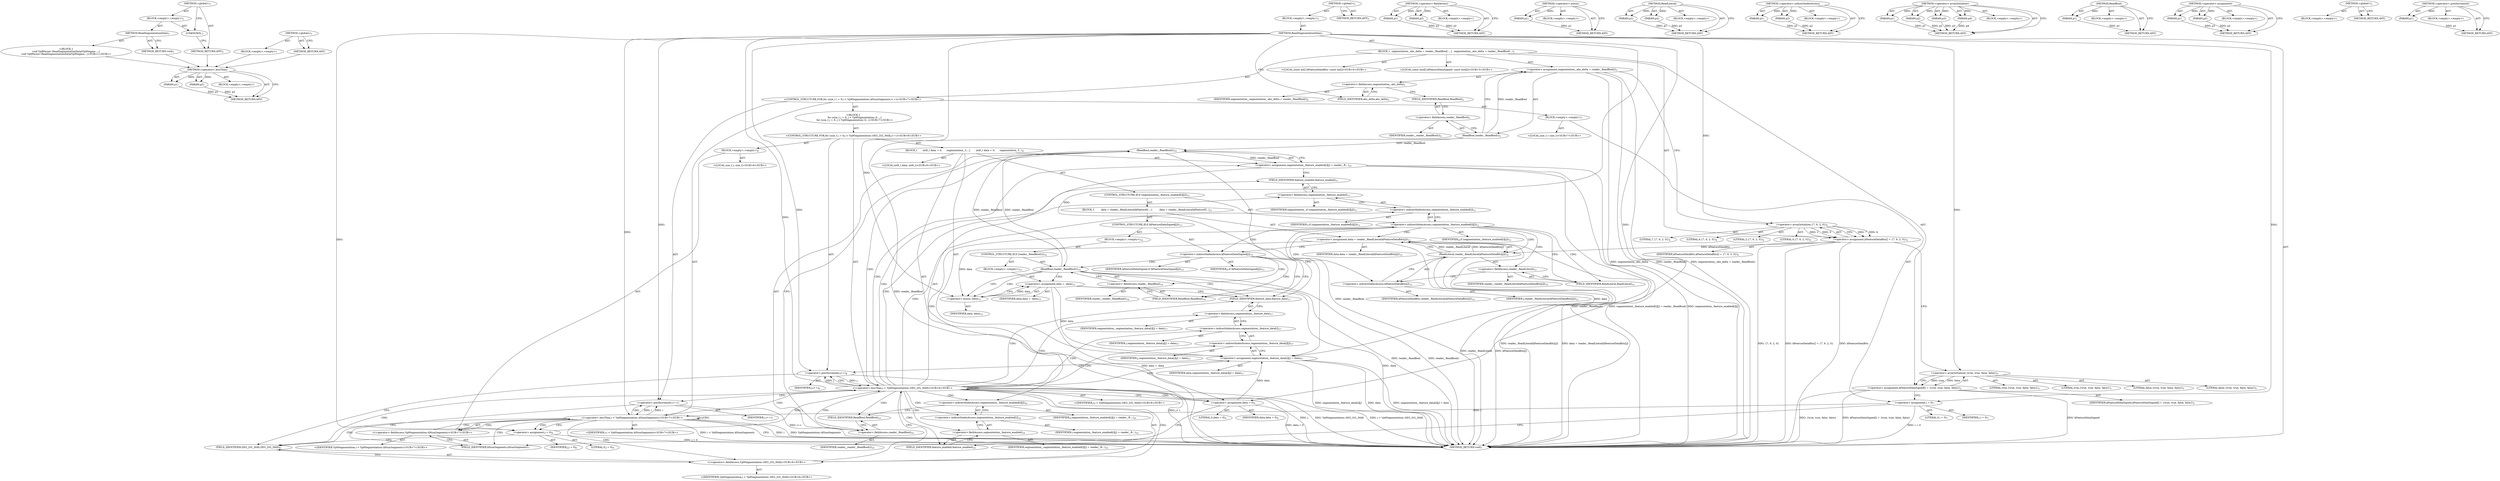 digraph "&lt;global&gt;" {
vulnerable_172 [label=<(METHOD,&lt;operator&gt;.lessThan)>];
vulnerable_173 [label=<(PARAM,p1)>];
vulnerable_174 [label=<(PARAM,p2)>];
vulnerable_175 [label=<(BLOCK,&lt;empty&gt;,&lt;empty&gt;)>];
vulnerable_176 [label=<(METHOD_RETURN,ANY)>];
vulnerable_6 [label=<(METHOD,&lt;global&gt;)<SUB>1</SUB>>];
vulnerable_7 [label=<(BLOCK,&lt;empty&gt;,&lt;empty&gt;)<SUB>1</SUB>>];
vulnerable_8 [label=<(METHOD,ReadSegmentationData)<SUB>1</SUB>>];
vulnerable_9 [label=<(BLOCK,{
  segmentation_.abs_delta = reader_.ReadBool(...,{
  segmentation_.abs_delta = reader_.ReadBool(...)<SUB>1</SUB>>];
vulnerable_10 [label=<(&lt;operator&gt;.assignment,segmentation_.abs_delta = reader_.ReadBool())<SUB>2</SUB>>];
vulnerable_11 [label=<(&lt;operator&gt;.fieldAccess,segmentation_.abs_delta)<SUB>2</SUB>>];
vulnerable_12 [label=<(IDENTIFIER,segmentation_,segmentation_.abs_delta = reader_.ReadBool())<SUB>2</SUB>>];
vulnerable_13 [label=<(FIELD_IDENTIFIER,abs_delta,abs_delta)<SUB>2</SUB>>];
vulnerable_14 [label=<(ReadBool,reader_.ReadBool())<SUB>2</SUB>>];
vulnerable_15 [label=<(&lt;operator&gt;.fieldAccess,reader_.ReadBool)<SUB>2</SUB>>];
vulnerable_16 [label=<(IDENTIFIER,reader_,reader_.ReadBool())<SUB>2</SUB>>];
vulnerable_17 [label=<(FIELD_IDENTIFIER,ReadBool,ReadBool)<SUB>2</SUB>>];
vulnerable_18 [label="<(LOCAL,const int[] kFeatureDataBits: const int[])<SUB>4</SUB>>"];
vulnerable_19 [label=<(&lt;operator&gt;.assignment,kFeatureDataBits[] = {7, 6, 2, 0})<SUB>4</SUB>>];
vulnerable_20 [label=<(IDENTIFIER,kFeatureDataBits,kFeatureDataBits[] = {7, 6, 2, 0})<SUB>4</SUB>>];
vulnerable_21 [label=<(&lt;operator&gt;.arrayInitializer,{7, 6, 2, 0})<SUB>4</SUB>>];
vulnerable_22 [label=<(LITERAL,7,{7, 6, 2, 0})<SUB>4</SUB>>];
vulnerable_23 [label=<(LITERAL,6,{7, 6, 2, 0})<SUB>4</SUB>>];
vulnerable_24 [label=<(LITERAL,2,{7, 6, 2, 0})<SUB>4</SUB>>];
vulnerable_25 [label=<(LITERAL,0,{7, 6, 2, 0})<SUB>4</SUB>>];
vulnerable_26 [label="<(LOCAL,const bool[] kFeatureDataSigned: const bool[])<SUB>5</SUB>>"];
vulnerable_27 [label=<(&lt;operator&gt;.assignment,kFeatureDataSigned[] = {true, true, false, false})<SUB>5</SUB>>];
vulnerable_28 [label=<(IDENTIFIER,kFeatureDataSigned,kFeatureDataSigned[] = {true, true, false, false})<SUB>5</SUB>>];
vulnerable_29 [label=<(&lt;operator&gt;.arrayInitializer,{true, true, false, false})<SUB>5</SUB>>];
vulnerable_30 [label=<(LITERAL,true,{true, true, false, false})<SUB>5</SUB>>];
vulnerable_31 [label=<(LITERAL,true,{true, true, false, false})<SUB>5</SUB>>];
vulnerable_32 [label=<(LITERAL,false,{true, true, false, false})<SUB>5</SUB>>];
vulnerable_33 [label=<(LITERAL,false,{true, true, false, false})<SUB>5</SUB>>];
vulnerable_34 [label="<(CONTROL_STRUCTURE,FOR,for (size_t i = 0;i &lt; Vp9Segmentation::kNumSegments;i++))<SUB>7</SUB>>"];
vulnerable_35 [label=<(BLOCK,&lt;empty&gt;,&lt;empty&gt;)<SUB>7</SUB>>];
vulnerable_36 [label="<(LOCAL,size_t i: size_t)<SUB>7</SUB>>"];
vulnerable_37 [label=<(&lt;operator&gt;.assignment,i = 0)<SUB>7</SUB>>];
vulnerable_38 [label=<(IDENTIFIER,i,i = 0)<SUB>7</SUB>>];
vulnerable_39 [label=<(LITERAL,0,i = 0)<SUB>7</SUB>>];
vulnerable_40 [label="<(&lt;operator&gt;.lessThan,i &lt; Vp9Segmentation::kNumSegments)<SUB>7</SUB>>"];
vulnerable_41 [label="<(IDENTIFIER,i,i &lt; Vp9Segmentation::kNumSegments)<SUB>7</SUB>>"];
vulnerable_42 [label="<(&lt;operator&gt;.fieldAccess,Vp9Segmentation::kNumSegments)<SUB>7</SUB>>"];
vulnerable_43 [label="<(IDENTIFIER,Vp9Segmentation,i &lt; Vp9Segmentation::kNumSegments)<SUB>7</SUB>>"];
vulnerable_44 [label=<(FIELD_IDENTIFIER,kNumSegments,kNumSegments)<SUB>7</SUB>>];
vulnerable_45 [label=<(&lt;operator&gt;.postIncrement,i++)<SUB>7</SUB>>];
vulnerable_46 [label=<(IDENTIFIER,i,i++)<SUB>7</SUB>>];
vulnerable_47 [label="<(BLOCK,{
    for (size_t j = 0; j &lt; Vp9Segmentation::S...,{
    for (size_t j = 0; j &lt; Vp9Segmentation::S...)<SUB>7</SUB>>"];
vulnerable_48 [label="<(CONTROL_STRUCTURE,FOR,for (size_t j = 0;j &lt; Vp9Segmentation::SEG_LVL_MAX;j++))<SUB>8</SUB>>"];
vulnerable_49 [label=<(BLOCK,&lt;empty&gt;,&lt;empty&gt;)<SUB>8</SUB>>];
vulnerable_50 [label="<(LOCAL,size_t j: size_t)<SUB>8</SUB>>"];
vulnerable_51 [label=<(&lt;operator&gt;.assignment,j = 0)<SUB>8</SUB>>];
vulnerable_52 [label=<(IDENTIFIER,j,j = 0)<SUB>8</SUB>>];
vulnerable_53 [label=<(LITERAL,0,j = 0)<SUB>8</SUB>>];
vulnerable_54 [label="<(&lt;operator&gt;.lessThan,j &lt; Vp9Segmentation::SEG_LVL_MAX)<SUB>8</SUB>>"];
vulnerable_55 [label="<(IDENTIFIER,j,j &lt; Vp9Segmentation::SEG_LVL_MAX)<SUB>8</SUB>>"];
vulnerable_56 [label="<(&lt;operator&gt;.fieldAccess,Vp9Segmentation::SEG_LVL_MAX)<SUB>8</SUB>>"];
vulnerable_57 [label="<(IDENTIFIER,Vp9Segmentation,j &lt; Vp9Segmentation::SEG_LVL_MAX)<SUB>8</SUB>>"];
vulnerable_58 [label=<(FIELD_IDENTIFIER,SEG_LVL_MAX,SEG_LVL_MAX)<SUB>8</SUB>>];
vulnerable_59 [label=<(&lt;operator&gt;.postIncrement,j++)<SUB>8</SUB>>];
vulnerable_60 [label=<(IDENTIFIER,j,j++)<SUB>8</SUB>>];
vulnerable_61 [label=<(BLOCK,{
       int8_t data = 0;
      segmentation_.f...,{
       int8_t data = 0;
      segmentation_.f...)<SUB>8</SUB>>];
vulnerable_62 [label="<(LOCAL,int8_t data: int8_t)<SUB>9</SUB>>"];
vulnerable_63 [label=<(&lt;operator&gt;.assignment,data = 0)<SUB>9</SUB>>];
vulnerable_64 [label=<(IDENTIFIER,data,data = 0)<SUB>9</SUB>>];
vulnerable_65 [label=<(LITERAL,0,data = 0)<SUB>9</SUB>>];
vulnerable_66 [label=<(&lt;operator&gt;.assignment,segmentation_.feature_enabled[i][j] = reader_.R...)<SUB>10</SUB>>];
vulnerable_67 [label=<(&lt;operator&gt;.indirectIndexAccess,segmentation_.feature_enabled[i][j])<SUB>10</SUB>>];
vulnerable_68 [label=<(&lt;operator&gt;.indirectIndexAccess,segmentation_.feature_enabled[i])<SUB>10</SUB>>];
vulnerable_69 [label=<(&lt;operator&gt;.fieldAccess,segmentation_.feature_enabled)<SUB>10</SUB>>];
vulnerable_70 [label=<(IDENTIFIER,segmentation_,segmentation_.feature_enabled[i][j] = reader_.R...)<SUB>10</SUB>>];
vulnerable_71 [label=<(FIELD_IDENTIFIER,feature_enabled,feature_enabled)<SUB>10</SUB>>];
vulnerable_72 [label=<(IDENTIFIER,i,segmentation_.feature_enabled[i][j] = reader_.R...)<SUB>10</SUB>>];
vulnerable_73 [label=<(IDENTIFIER,j,segmentation_.feature_enabled[i][j] = reader_.R...)<SUB>10</SUB>>];
vulnerable_74 [label=<(ReadBool,reader_.ReadBool())<SUB>10</SUB>>];
vulnerable_75 [label=<(&lt;operator&gt;.fieldAccess,reader_.ReadBool)<SUB>10</SUB>>];
vulnerable_76 [label=<(IDENTIFIER,reader_,reader_.ReadBool())<SUB>10</SUB>>];
vulnerable_77 [label=<(FIELD_IDENTIFIER,ReadBool,ReadBool)<SUB>10</SUB>>];
vulnerable_78 [label=<(CONTROL_STRUCTURE,IF,if (segmentation_.feature_enabled[i][j]))<SUB>11</SUB>>];
vulnerable_79 [label=<(&lt;operator&gt;.indirectIndexAccess,segmentation_.feature_enabled[i][j])<SUB>11</SUB>>];
vulnerable_80 [label=<(&lt;operator&gt;.indirectIndexAccess,segmentation_.feature_enabled[i])<SUB>11</SUB>>];
vulnerable_81 [label=<(&lt;operator&gt;.fieldAccess,segmentation_.feature_enabled)<SUB>11</SUB>>];
vulnerable_82 [label=<(IDENTIFIER,segmentation_,if (segmentation_.feature_enabled[i][j]))<SUB>11</SUB>>];
vulnerable_83 [label=<(FIELD_IDENTIFIER,feature_enabled,feature_enabled)<SUB>11</SUB>>];
vulnerable_84 [label=<(IDENTIFIER,i,if (segmentation_.feature_enabled[i][j]))<SUB>11</SUB>>];
vulnerable_85 [label=<(IDENTIFIER,j,if (segmentation_.feature_enabled[i][j]))<SUB>11</SUB>>];
vulnerable_86 [label=<(BLOCK,{
         data = reader_.ReadLiteral(kFeatureD...,{
         data = reader_.ReadLiteral(kFeatureD...)<SUB>11</SUB>>];
vulnerable_87 [label=<(&lt;operator&gt;.assignment,data = reader_.ReadLiteral(kFeatureDataBits[j]))<SUB>12</SUB>>];
vulnerable_88 [label=<(IDENTIFIER,data,data = reader_.ReadLiteral(kFeatureDataBits[j]))<SUB>12</SUB>>];
vulnerable_89 [label=<(ReadLiteral,reader_.ReadLiteral(kFeatureDataBits[j]))<SUB>12</SUB>>];
vulnerable_90 [label=<(&lt;operator&gt;.fieldAccess,reader_.ReadLiteral)<SUB>12</SUB>>];
vulnerable_91 [label=<(IDENTIFIER,reader_,reader_.ReadLiteral(kFeatureDataBits[j]))<SUB>12</SUB>>];
vulnerable_92 [label=<(FIELD_IDENTIFIER,ReadLiteral,ReadLiteral)<SUB>12</SUB>>];
vulnerable_93 [label=<(&lt;operator&gt;.indirectIndexAccess,kFeatureDataBits[j])<SUB>12</SUB>>];
vulnerable_94 [label=<(IDENTIFIER,kFeatureDataBits,reader_.ReadLiteral(kFeatureDataBits[j]))<SUB>12</SUB>>];
vulnerable_95 [label=<(IDENTIFIER,j,reader_.ReadLiteral(kFeatureDataBits[j]))<SUB>12</SUB>>];
vulnerable_96 [label=<(CONTROL_STRUCTURE,IF,if (kFeatureDataSigned[j]))<SUB>13</SUB>>];
vulnerable_97 [label=<(&lt;operator&gt;.indirectIndexAccess,kFeatureDataSigned[j])<SUB>13</SUB>>];
vulnerable_98 [label=<(IDENTIFIER,kFeatureDataSigned,if (kFeatureDataSigned[j]))<SUB>13</SUB>>];
vulnerable_99 [label=<(IDENTIFIER,j,if (kFeatureDataSigned[j]))<SUB>13</SUB>>];
vulnerable_100 [label=<(BLOCK,&lt;empty&gt;,&lt;empty&gt;)<SUB>14</SUB>>];
vulnerable_101 [label=<(CONTROL_STRUCTURE,IF,if (reader_.ReadBool()))<SUB>14</SUB>>];
vulnerable_102 [label=<(ReadBool,reader_.ReadBool())<SUB>14</SUB>>];
vulnerable_103 [label=<(&lt;operator&gt;.fieldAccess,reader_.ReadBool)<SUB>14</SUB>>];
vulnerable_104 [label=<(IDENTIFIER,reader_,reader_.ReadBool())<SUB>14</SUB>>];
vulnerable_105 [label=<(FIELD_IDENTIFIER,ReadBool,ReadBool)<SUB>14</SUB>>];
vulnerable_106 [label=<(BLOCK,&lt;empty&gt;,&lt;empty&gt;)<SUB>15</SUB>>];
vulnerable_107 [label=<(&lt;operator&gt;.assignment,data = -data)<SUB>15</SUB>>];
vulnerable_108 [label=<(IDENTIFIER,data,data = -data)<SUB>15</SUB>>];
vulnerable_109 [label=<(&lt;operator&gt;.minus,-data)<SUB>15</SUB>>];
vulnerable_110 [label=<(IDENTIFIER,data,-data)<SUB>15</SUB>>];
vulnerable_111 [label=<(&lt;operator&gt;.assignment,segmentation_.feature_data[i][j] = data)<SUB>17</SUB>>];
vulnerable_112 [label=<(&lt;operator&gt;.indirectIndexAccess,segmentation_.feature_data[i][j])<SUB>17</SUB>>];
vulnerable_113 [label=<(&lt;operator&gt;.indirectIndexAccess,segmentation_.feature_data[i])<SUB>17</SUB>>];
vulnerable_114 [label=<(&lt;operator&gt;.fieldAccess,segmentation_.feature_data)<SUB>17</SUB>>];
vulnerable_115 [label=<(IDENTIFIER,segmentation_,segmentation_.feature_data[i][j] = data)<SUB>17</SUB>>];
vulnerable_116 [label=<(FIELD_IDENTIFIER,feature_data,feature_data)<SUB>17</SUB>>];
vulnerable_117 [label=<(IDENTIFIER,i,segmentation_.feature_data[i][j] = data)<SUB>17</SUB>>];
vulnerable_118 [label=<(IDENTIFIER,j,segmentation_.feature_data[i][j] = data)<SUB>17</SUB>>];
vulnerable_119 [label=<(IDENTIFIER,data,segmentation_.feature_data[i][j] = data)<SUB>17</SUB>>];
vulnerable_120 [label=<(METHOD_RETURN,void)<SUB>1</SUB>>];
vulnerable_122 [label=<(METHOD_RETURN,ANY)<SUB>1</SUB>>];
vulnerable_156 [label=<(METHOD,&lt;operator&gt;.fieldAccess)>];
vulnerable_157 [label=<(PARAM,p1)>];
vulnerable_158 [label=<(PARAM,p2)>];
vulnerable_159 [label=<(BLOCK,&lt;empty&gt;,&lt;empty&gt;)>];
vulnerable_160 [label=<(METHOD_RETURN,ANY)>];
vulnerable_191 [label=<(METHOD,&lt;operator&gt;.minus)>];
vulnerable_192 [label=<(PARAM,p1)>];
vulnerable_193 [label=<(BLOCK,&lt;empty&gt;,&lt;empty&gt;)>];
vulnerable_194 [label=<(METHOD_RETURN,ANY)>];
vulnerable_186 [label=<(METHOD,ReadLiteral)>];
vulnerable_187 [label=<(PARAM,p1)>];
vulnerable_188 [label=<(PARAM,p2)>];
vulnerable_189 [label=<(BLOCK,&lt;empty&gt;,&lt;empty&gt;)>];
vulnerable_190 [label=<(METHOD_RETURN,ANY)>];
vulnerable_181 [label=<(METHOD,&lt;operator&gt;.indirectIndexAccess)>];
vulnerable_182 [label=<(PARAM,p1)>];
vulnerable_183 [label=<(PARAM,p2)>];
vulnerable_184 [label=<(BLOCK,&lt;empty&gt;,&lt;empty&gt;)>];
vulnerable_185 [label=<(METHOD_RETURN,ANY)>];
vulnerable_165 [label=<(METHOD,&lt;operator&gt;.arrayInitializer)>];
vulnerable_166 [label=<(PARAM,p1)>];
vulnerable_167 [label=<(PARAM,p2)>];
vulnerable_168 [label=<(PARAM,p3)>];
vulnerable_169 [label=<(PARAM,p4)>];
vulnerable_170 [label=<(BLOCK,&lt;empty&gt;,&lt;empty&gt;)>];
vulnerable_171 [label=<(METHOD_RETURN,ANY)>];
vulnerable_161 [label=<(METHOD,ReadBool)>];
vulnerable_162 [label=<(PARAM,p1)>];
vulnerable_163 [label=<(BLOCK,&lt;empty&gt;,&lt;empty&gt;)>];
vulnerable_164 [label=<(METHOD_RETURN,ANY)>];
vulnerable_151 [label=<(METHOD,&lt;operator&gt;.assignment)>];
vulnerable_152 [label=<(PARAM,p1)>];
vulnerable_153 [label=<(PARAM,p2)>];
vulnerable_154 [label=<(BLOCK,&lt;empty&gt;,&lt;empty&gt;)>];
vulnerable_155 [label=<(METHOD_RETURN,ANY)>];
vulnerable_145 [label=<(METHOD,&lt;global&gt;)<SUB>1</SUB>>];
vulnerable_146 [label=<(BLOCK,&lt;empty&gt;,&lt;empty&gt;)>];
vulnerable_147 [label=<(METHOD_RETURN,ANY)>];
vulnerable_177 [label=<(METHOD,&lt;operator&gt;.postIncrement)>];
vulnerable_178 [label=<(PARAM,p1)>];
vulnerable_179 [label=<(BLOCK,&lt;empty&gt;,&lt;empty&gt;)>];
vulnerable_180 [label=<(METHOD_RETURN,ANY)>];
fixed_6 [label=<(METHOD,&lt;global&gt;)<SUB>1</SUB>>];
fixed_7 [label=<(BLOCK,&lt;empty&gt;,&lt;empty&gt;)<SUB>1</SUB>>];
fixed_8 [label=<(METHOD,ReadSegmentationData)<SUB>1</SUB>>];
fixed_9 [label="<(BLOCK,{
void Vp9Parser::ReadSegmentationData(Vp9Segme...,{
void Vp9Parser::ReadSegmentationData(Vp9Segme...)<SUB>1</SUB>>"];
fixed_10 [label=<(METHOD_RETURN,void)<SUB>1</SUB>>];
fixed_12 [label=<(UNKNOWN,,)>];
fixed_13 [label=<(METHOD_RETURN,ANY)<SUB>1</SUB>>];
fixed_20 [label=<(METHOD,&lt;global&gt;)<SUB>1</SUB>>];
fixed_21 [label=<(BLOCK,&lt;empty&gt;,&lt;empty&gt;)>];
fixed_22 [label=<(METHOD_RETURN,ANY)>];
vulnerable_172 -> vulnerable_173  [key=0, label="AST: "];
vulnerable_172 -> vulnerable_173  [key=1, label="DDG: "];
vulnerable_172 -> vulnerable_175  [key=0, label="AST: "];
vulnerable_172 -> vulnerable_174  [key=0, label="AST: "];
vulnerable_172 -> vulnerable_174  [key=1, label="DDG: "];
vulnerable_172 -> vulnerable_176  [key=0, label="AST: "];
vulnerable_172 -> vulnerable_176  [key=1, label="CFG: "];
vulnerable_173 -> vulnerable_176  [key=0, label="DDG: p1"];
vulnerable_174 -> vulnerable_176  [key=0, label="DDG: p2"];
vulnerable_6 -> vulnerable_7  [key=0, label="AST: "];
vulnerable_6 -> vulnerable_122  [key=0, label="AST: "];
vulnerable_6 -> vulnerable_122  [key=1, label="CFG: "];
vulnerable_7 -> vulnerable_8  [key=0, label="AST: "];
vulnerable_8 -> vulnerable_9  [key=0, label="AST: "];
vulnerable_8 -> vulnerable_120  [key=0, label="AST: "];
vulnerable_8 -> vulnerable_13  [key=0, label="CFG: "];
vulnerable_8 -> vulnerable_21  [key=0, label="DDG: "];
vulnerable_8 -> vulnerable_29  [key=0, label="DDG: "];
vulnerable_8 -> vulnerable_37  [key=0, label="DDG: "];
vulnerable_8 -> vulnerable_40  [key=0, label="DDG: "];
vulnerable_8 -> vulnerable_45  [key=0, label="DDG: "];
vulnerable_8 -> vulnerable_51  [key=0, label="DDG: "];
vulnerable_8 -> vulnerable_54  [key=0, label="DDG: "];
vulnerable_8 -> vulnerable_59  [key=0, label="DDG: "];
vulnerable_8 -> vulnerable_63  [key=0, label="DDG: "];
vulnerable_8 -> vulnerable_111  [key=0, label="DDG: "];
vulnerable_8 -> vulnerable_109  [key=0, label="DDG: "];
vulnerable_9 -> vulnerable_10  [key=0, label="AST: "];
vulnerable_9 -> vulnerable_18  [key=0, label="AST: "];
vulnerable_9 -> vulnerable_19  [key=0, label="AST: "];
vulnerable_9 -> vulnerable_26  [key=0, label="AST: "];
vulnerable_9 -> vulnerable_27  [key=0, label="AST: "];
vulnerable_9 -> vulnerable_34  [key=0, label="AST: "];
vulnerable_10 -> vulnerable_11  [key=0, label="AST: "];
vulnerable_10 -> vulnerable_14  [key=0, label="AST: "];
vulnerable_10 -> vulnerable_21  [key=0, label="CFG: "];
vulnerable_10 -> vulnerable_120  [key=0, label="DDG: segmentation_.abs_delta"];
vulnerable_10 -> vulnerable_120  [key=1, label="DDG: reader_.ReadBool()"];
vulnerable_10 -> vulnerable_120  [key=2, label="DDG: segmentation_.abs_delta = reader_.ReadBool()"];
vulnerable_11 -> vulnerable_12  [key=0, label="AST: "];
vulnerable_11 -> vulnerable_13  [key=0, label="AST: "];
vulnerable_11 -> vulnerable_17  [key=0, label="CFG: "];
vulnerable_13 -> vulnerable_11  [key=0, label="CFG: "];
vulnerable_14 -> vulnerable_15  [key=0, label="AST: "];
vulnerable_14 -> vulnerable_10  [key=0, label="CFG: "];
vulnerable_14 -> vulnerable_10  [key=1, label="DDG: reader_.ReadBool"];
vulnerable_14 -> vulnerable_120  [key=0, label="DDG: reader_.ReadBool"];
vulnerable_14 -> vulnerable_74  [key=0, label="DDG: reader_.ReadBool"];
vulnerable_15 -> vulnerable_16  [key=0, label="AST: "];
vulnerable_15 -> vulnerable_17  [key=0, label="AST: "];
vulnerable_15 -> vulnerable_14  [key=0, label="CFG: "];
vulnerable_17 -> vulnerable_15  [key=0, label="CFG: "];
vulnerable_19 -> vulnerable_20  [key=0, label="AST: "];
vulnerable_19 -> vulnerable_21  [key=0, label="AST: "];
vulnerable_19 -> vulnerable_29  [key=0, label="CFG: "];
vulnerable_19 -> vulnerable_120  [key=0, label="DDG: kFeatureDataBits"];
vulnerable_19 -> vulnerable_120  [key=1, label="DDG: {7, 6, 2, 0}"];
vulnerable_19 -> vulnerable_120  [key=2, label="DDG: kFeatureDataBits[] = {7, 6, 2, 0}"];
vulnerable_19 -> vulnerable_89  [key=0, label="DDG: kFeatureDataBits"];
vulnerable_21 -> vulnerable_22  [key=0, label="AST: "];
vulnerable_21 -> vulnerable_23  [key=0, label="AST: "];
vulnerable_21 -> vulnerable_24  [key=0, label="AST: "];
vulnerable_21 -> vulnerable_25  [key=0, label="AST: "];
vulnerable_21 -> vulnerable_19  [key=0, label="CFG: "];
vulnerable_21 -> vulnerable_19  [key=1, label="DDG: 7"];
vulnerable_21 -> vulnerable_19  [key=2, label="DDG: 6"];
vulnerable_21 -> vulnerable_19  [key=3, label="DDG: 2"];
vulnerable_21 -> vulnerable_19  [key=4, label="DDG: 0"];
vulnerable_27 -> vulnerable_28  [key=0, label="AST: "];
vulnerable_27 -> vulnerable_29  [key=0, label="AST: "];
vulnerable_27 -> vulnerable_37  [key=0, label="CFG: "];
vulnerable_27 -> vulnerable_120  [key=0, label="DDG: kFeatureDataSigned"];
vulnerable_27 -> vulnerable_120  [key=1, label="DDG: {true, true, false, false}"];
vulnerable_27 -> vulnerable_120  [key=2, label="DDG: kFeatureDataSigned[] = {true, true, false, false}"];
vulnerable_29 -> vulnerable_30  [key=0, label="AST: "];
vulnerable_29 -> vulnerable_31  [key=0, label="AST: "];
vulnerable_29 -> vulnerable_32  [key=0, label="AST: "];
vulnerable_29 -> vulnerable_33  [key=0, label="AST: "];
vulnerable_29 -> vulnerable_27  [key=0, label="CFG: "];
vulnerable_29 -> vulnerable_27  [key=1, label="DDG: true"];
vulnerable_29 -> vulnerable_27  [key=2, label="DDG: false"];
vulnerable_34 -> vulnerable_35  [key=0, label="AST: "];
vulnerable_34 -> vulnerable_40  [key=0, label="AST: "];
vulnerable_34 -> vulnerable_45  [key=0, label="AST: "];
vulnerable_34 -> vulnerable_47  [key=0, label="AST: "];
vulnerable_35 -> vulnerable_36  [key=0, label="AST: "];
vulnerable_35 -> vulnerable_37  [key=0, label="AST: "];
vulnerable_37 -> vulnerable_38  [key=0, label="AST: "];
vulnerable_37 -> vulnerable_39  [key=0, label="AST: "];
vulnerable_37 -> vulnerable_44  [key=0, label="CFG: "];
vulnerable_37 -> vulnerable_120  [key=0, label="DDG: i = 0"];
vulnerable_37 -> vulnerable_40  [key=0, label="DDG: i"];
vulnerable_40 -> vulnerable_41  [key=0, label="AST: "];
vulnerable_40 -> vulnerable_42  [key=0, label="AST: "];
vulnerable_40 -> vulnerable_42  [key=1, label="CDG: "];
vulnerable_40 -> vulnerable_120  [key=0, label="CFG: "];
vulnerable_40 -> vulnerable_120  [key=1, label="DDG: i"];
vulnerable_40 -> vulnerable_120  [key=2, label="DDG: Vp9Segmentation::kNumSegments"];
vulnerable_40 -> vulnerable_120  [key=3, label="DDG: i &lt; Vp9Segmentation::kNumSegments"];
vulnerable_40 -> vulnerable_51  [key=0, label="CFG: "];
vulnerable_40 -> vulnerable_51  [key=1, label="CDG: "];
vulnerable_40 -> vulnerable_45  [key=0, label="DDG: i"];
vulnerable_40 -> vulnerable_45  [key=1, label="CDG: "];
vulnerable_40 -> vulnerable_56  [key=0, label="CDG: "];
vulnerable_40 -> vulnerable_40  [key=0, label="CDG: "];
vulnerable_40 -> vulnerable_44  [key=0, label="CDG: "];
vulnerable_40 -> vulnerable_54  [key=0, label="CDG: "];
vulnerable_40 -> vulnerable_58  [key=0, label="CDG: "];
vulnerable_42 -> vulnerable_43  [key=0, label="AST: "];
vulnerable_42 -> vulnerable_44  [key=0, label="AST: "];
vulnerable_42 -> vulnerable_40  [key=0, label="CFG: "];
vulnerable_44 -> vulnerable_42  [key=0, label="CFG: "];
vulnerable_45 -> vulnerable_46  [key=0, label="AST: "];
vulnerable_45 -> vulnerable_44  [key=0, label="CFG: "];
vulnerable_45 -> vulnerable_120  [key=0, label="DDG: i++"];
vulnerable_45 -> vulnerable_40  [key=0, label="DDG: i"];
vulnerable_47 -> vulnerable_48  [key=0, label="AST: "];
vulnerable_48 -> vulnerable_49  [key=0, label="AST: "];
vulnerable_48 -> vulnerable_54  [key=0, label="AST: "];
vulnerable_48 -> vulnerable_59  [key=0, label="AST: "];
vulnerable_48 -> vulnerable_61  [key=0, label="AST: "];
vulnerable_49 -> vulnerable_50  [key=0, label="AST: "];
vulnerable_49 -> vulnerable_51  [key=0, label="AST: "];
vulnerable_51 -> vulnerable_52  [key=0, label="AST: "];
vulnerable_51 -> vulnerable_53  [key=0, label="AST: "];
vulnerable_51 -> vulnerable_58  [key=0, label="CFG: "];
vulnerable_51 -> vulnerable_120  [key=0, label="DDG: j = 0"];
vulnerable_51 -> vulnerable_54  [key=0, label="DDG: j"];
vulnerable_54 -> vulnerable_55  [key=0, label="AST: "];
vulnerable_54 -> vulnerable_56  [key=0, label="AST: "];
vulnerable_54 -> vulnerable_56  [key=1, label="CDG: "];
vulnerable_54 -> vulnerable_63  [key=0, label="CFG: "];
vulnerable_54 -> vulnerable_63  [key=1, label="CDG: "];
vulnerable_54 -> vulnerable_45  [key=0, label="CFG: "];
vulnerable_54 -> vulnerable_120  [key=0, label="DDG: j"];
vulnerable_54 -> vulnerable_120  [key=1, label="DDG: Vp9Segmentation::SEG_LVL_MAX"];
vulnerable_54 -> vulnerable_120  [key=2, label="DDG: j &lt; Vp9Segmentation::SEG_LVL_MAX"];
vulnerable_54 -> vulnerable_59  [key=0, label="DDG: j"];
vulnerable_54 -> vulnerable_59  [key=1, label="CDG: "];
vulnerable_54 -> vulnerable_68  [key=0, label="CDG: "];
vulnerable_54 -> vulnerable_77  [key=0, label="CDG: "];
vulnerable_54 -> vulnerable_66  [key=0, label="CDG: "];
vulnerable_54 -> vulnerable_113  [key=0, label="CDG: "];
vulnerable_54 -> vulnerable_116  [key=0, label="CDG: "];
vulnerable_54 -> vulnerable_75  [key=0, label="CDG: "];
vulnerable_54 -> vulnerable_81  [key=0, label="CDG: "];
vulnerable_54 -> vulnerable_114  [key=0, label="CDG: "];
vulnerable_54 -> vulnerable_69  [key=0, label="CDG: "];
vulnerable_54 -> vulnerable_67  [key=0, label="CDG: "];
vulnerable_54 -> vulnerable_74  [key=0, label="CDG: "];
vulnerable_54 -> vulnerable_112  [key=0, label="CDG: "];
vulnerable_54 -> vulnerable_54  [key=0, label="CDG: "];
vulnerable_54 -> vulnerable_79  [key=0, label="CDG: "];
vulnerable_54 -> vulnerable_80  [key=0, label="CDG: "];
vulnerable_54 -> vulnerable_58  [key=0, label="CDG: "];
vulnerable_54 -> vulnerable_83  [key=0, label="CDG: "];
vulnerable_54 -> vulnerable_71  [key=0, label="CDG: "];
vulnerable_54 -> vulnerable_111  [key=0, label="CDG: "];
vulnerable_56 -> vulnerable_57  [key=0, label="AST: "];
vulnerable_56 -> vulnerable_58  [key=0, label="AST: "];
vulnerable_56 -> vulnerable_54  [key=0, label="CFG: "];
vulnerable_58 -> vulnerable_56  [key=0, label="CFG: "];
vulnerable_59 -> vulnerable_60  [key=0, label="AST: "];
vulnerable_59 -> vulnerable_58  [key=0, label="CFG: "];
vulnerable_59 -> vulnerable_120  [key=0, label="DDG: j++"];
vulnerable_59 -> vulnerable_54  [key=0, label="DDG: j"];
vulnerable_61 -> vulnerable_62  [key=0, label="AST: "];
vulnerable_61 -> vulnerable_63  [key=0, label="AST: "];
vulnerable_61 -> vulnerable_66  [key=0, label="AST: "];
vulnerable_61 -> vulnerable_78  [key=0, label="AST: "];
vulnerable_61 -> vulnerable_111  [key=0, label="AST: "];
vulnerable_63 -> vulnerable_64  [key=0, label="AST: "];
vulnerable_63 -> vulnerable_65  [key=0, label="AST: "];
vulnerable_63 -> vulnerable_71  [key=0, label="CFG: "];
vulnerable_63 -> vulnerable_120  [key=0, label="DDG: data = 0"];
vulnerable_63 -> vulnerable_111  [key=0, label="DDG: data"];
vulnerable_66 -> vulnerable_67  [key=0, label="AST: "];
vulnerable_66 -> vulnerable_74  [key=0, label="AST: "];
vulnerable_66 -> vulnerable_83  [key=0, label="CFG: "];
vulnerable_66 -> vulnerable_120  [key=0, label="DDG: segmentation_.feature_enabled[i][j]"];
vulnerable_66 -> vulnerable_120  [key=1, label="DDG: reader_.ReadBool()"];
vulnerable_66 -> vulnerable_120  [key=2, label="DDG: segmentation_.feature_enabled[i][j] = reader_.ReadBool()"];
vulnerable_67 -> vulnerable_68  [key=0, label="AST: "];
vulnerable_67 -> vulnerable_73  [key=0, label="AST: "];
vulnerable_67 -> vulnerable_77  [key=0, label="CFG: "];
vulnerable_68 -> vulnerable_69  [key=0, label="AST: "];
vulnerable_68 -> vulnerable_72  [key=0, label="AST: "];
vulnerable_68 -> vulnerable_67  [key=0, label="CFG: "];
vulnerable_69 -> vulnerable_70  [key=0, label="AST: "];
vulnerable_69 -> vulnerable_71  [key=0, label="AST: "];
vulnerable_69 -> vulnerable_68  [key=0, label="CFG: "];
vulnerable_71 -> vulnerable_69  [key=0, label="CFG: "];
vulnerable_74 -> vulnerable_75  [key=0, label="AST: "];
vulnerable_74 -> vulnerable_66  [key=0, label="CFG: "];
vulnerable_74 -> vulnerable_66  [key=1, label="DDG: reader_.ReadBool"];
vulnerable_74 -> vulnerable_120  [key=0, label="DDG: reader_.ReadBool"];
vulnerable_74 -> vulnerable_102  [key=0, label="DDG: reader_.ReadBool"];
vulnerable_75 -> vulnerable_76  [key=0, label="AST: "];
vulnerable_75 -> vulnerable_77  [key=0, label="AST: "];
vulnerable_75 -> vulnerable_74  [key=0, label="CFG: "];
vulnerable_77 -> vulnerable_75  [key=0, label="CFG: "];
vulnerable_78 -> vulnerable_79  [key=0, label="AST: "];
vulnerable_78 -> vulnerable_86  [key=0, label="AST: "];
vulnerable_79 -> vulnerable_80  [key=0, label="AST: "];
vulnerable_79 -> vulnerable_85  [key=0, label="AST: "];
vulnerable_79 -> vulnerable_92  [key=0, label="CFG: "];
vulnerable_79 -> vulnerable_92  [key=1, label="CDG: "];
vulnerable_79 -> vulnerable_116  [key=0, label="CFG: "];
vulnerable_79 -> vulnerable_89  [key=0, label="CDG: "];
vulnerable_79 -> vulnerable_87  [key=0, label="CDG: "];
vulnerable_79 -> vulnerable_97  [key=0, label="CDG: "];
vulnerable_79 -> vulnerable_93  [key=0, label="CDG: "];
vulnerable_79 -> vulnerable_90  [key=0, label="CDG: "];
vulnerable_80 -> vulnerable_81  [key=0, label="AST: "];
vulnerable_80 -> vulnerable_84  [key=0, label="AST: "];
vulnerable_80 -> vulnerable_79  [key=0, label="CFG: "];
vulnerable_81 -> vulnerable_82  [key=0, label="AST: "];
vulnerable_81 -> vulnerable_83  [key=0, label="AST: "];
vulnerable_81 -> vulnerable_80  [key=0, label="CFG: "];
vulnerable_83 -> vulnerable_81  [key=0, label="CFG: "];
vulnerable_86 -> vulnerable_87  [key=0, label="AST: "];
vulnerable_86 -> vulnerable_96  [key=0, label="AST: "];
vulnerable_87 -> vulnerable_88  [key=0, label="AST: "];
vulnerable_87 -> vulnerable_89  [key=0, label="AST: "];
vulnerable_87 -> vulnerable_97  [key=0, label="CFG: "];
vulnerable_87 -> vulnerable_120  [key=0, label="DDG: reader_.ReadLiteral(kFeatureDataBits[j])"];
vulnerable_87 -> vulnerable_120  [key=1, label="DDG: data = reader_.ReadLiteral(kFeatureDataBits[j])"];
vulnerable_87 -> vulnerable_111  [key=0, label="DDG: data"];
vulnerable_87 -> vulnerable_109  [key=0, label="DDG: data"];
vulnerable_89 -> vulnerable_90  [key=0, label="AST: "];
vulnerable_89 -> vulnerable_93  [key=0, label="AST: "];
vulnerable_89 -> vulnerable_87  [key=0, label="CFG: "];
vulnerable_89 -> vulnerable_87  [key=1, label="DDG: reader_.ReadLiteral"];
vulnerable_89 -> vulnerable_87  [key=2, label="DDG: kFeatureDataBits[j]"];
vulnerable_89 -> vulnerable_120  [key=0, label="DDG: reader_.ReadLiteral"];
vulnerable_89 -> vulnerable_120  [key=1, label="DDG: kFeatureDataBits[j]"];
vulnerable_90 -> vulnerable_91  [key=0, label="AST: "];
vulnerable_90 -> vulnerable_92  [key=0, label="AST: "];
vulnerable_90 -> vulnerable_93  [key=0, label="CFG: "];
vulnerable_92 -> vulnerable_90  [key=0, label="CFG: "];
vulnerable_93 -> vulnerable_94  [key=0, label="AST: "];
vulnerable_93 -> vulnerable_95  [key=0, label="AST: "];
vulnerable_93 -> vulnerable_89  [key=0, label="CFG: "];
vulnerable_96 -> vulnerable_97  [key=0, label="AST: "];
vulnerable_96 -> vulnerable_100  [key=0, label="AST: "];
vulnerable_97 -> vulnerable_98  [key=0, label="AST: "];
vulnerable_97 -> vulnerable_99  [key=0, label="AST: "];
vulnerable_97 -> vulnerable_105  [key=0, label="CFG: "];
vulnerable_97 -> vulnerable_105  [key=1, label="CDG: "];
vulnerable_97 -> vulnerable_116  [key=0, label="CFG: "];
vulnerable_97 -> vulnerable_102  [key=0, label="CDG: "];
vulnerable_97 -> vulnerable_103  [key=0, label="CDG: "];
vulnerable_100 -> vulnerable_101  [key=0, label="AST: "];
vulnerable_101 -> vulnerable_102  [key=0, label="AST: "];
vulnerable_101 -> vulnerable_106  [key=0, label="AST: "];
vulnerable_102 -> vulnerable_103  [key=0, label="AST: "];
vulnerable_102 -> vulnerable_109  [key=0, label="CFG: "];
vulnerable_102 -> vulnerable_109  [key=1, label="CDG: "];
vulnerable_102 -> vulnerable_116  [key=0, label="CFG: "];
vulnerable_102 -> vulnerable_120  [key=0, label="DDG: reader_.ReadBool"];
vulnerable_102 -> vulnerable_120  [key=1, label="DDG: reader_.ReadBool()"];
vulnerable_102 -> vulnerable_74  [key=0, label="DDG: reader_.ReadBool"];
vulnerable_102 -> vulnerable_107  [key=0, label="CDG: "];
vulnerable_103 -> vulnerable_104  [key=0, label="AST: "];
vulnerable_103 -> vulnerable_105  [key=0, label="AST: "];
vulnerable_103 -> vulnerable_102  [key=0, label="CFG: "];
vulnerable_105 -> vulnerable_103  [key=0, label="CFG: "];
vulnerable_106 -> vulnerable_107  [key=0, label="AST: "];
vulnerable_107 -> vulnerable_108  [key=0, label="AST: "];
vulnerable_107 -> vulnerable_109  [key=0, label="AST: "];
vulnerable_107 -> vulnerable_116  [key=0, label="CFG: "];
vulnerable_107 -> vulnerable_120  [key=0, label="DDG: -data"];
vulnerable_107 -> vulnerable_120  [key=1, label="DDG: data = -data"];
vulnerable_107 -> vulnerable_111  [key=0, label="DDG: data"];
vulnerable_109 -> vulnerable_110  [key=0, label="AST: "];
vulnerable_109 -> vulnerable_107  [key=0, label="CFG: "];
vulnerable_109 -> vulnerable_107  [key=1, label="DDG: data"];
vulnerable_111 -> vulnerable_112  [key=0, label="AST: "];
vulnerable_111 -> vulnerable_119  [key=0, label="AST: "];
vulnerable_111 -> vulnerable_59  [key=0, label="CFG: "];
vulnerable_111 -> vulnerable_120  [key=0, label="DDG: segmentation_.feature_data[i][j]"];
vulnerable_111 -> vulnerable_120  [key=1, label="DDG: data"];
vulnerable_111 -> vulnerable_120  [key=2, label="DDG: segmentation_.feature_data[i][j] = data"];
vulnerable_112 -> vulnerable_113  [key=0, label="AST: "];
vulnerable_112 -> vulnerable_118  [key=0, label="AST: "];
vulnerable_112 -> vulnerable_111  [key=0, label="CFG: "];
vulnerable_113 -> vulnerable_114  [key=0, label="AST: "];
vulnerable_113 -> vulnerable_117  [key=0, label="AST: "];
vulnerable_113 -> vulnerable_112  [key=0, label="CFG: "];
vulnerable_114 -> vulnerable_115  [key=0, label="AST: "];
vulnerable_114 -> vulnerable_116  [key=0, label="AST: "];
vulnerable_114 -> vulnerable_113  [key=0, label="CFG: "];
vulnerable_116 -> vulnerable_114  [key=0, label="CFG: "];
vulnerable_156 -> vulnerable_157  [key=0, label="AST: "];
vulnerable_156 -> vulnerable_157  [key=1, label="DDG: "];
vulnerable_156 -> vulnerable_159  [key=0, label="AST: "];
vulnerable_156 -> vulnerable_158  [key=0, label="AST: "];
vulnerable_156 -> vulnerable_158  [key=1, label="DDG: "];
vulnerable_156 -> vulnerable_160  [key=0, label="AST: "];
vulnerable_156 -> vulnerable_160  [key=1, label="CFG: "];
vulnerable_157 -> vulnerable_160  [key=0, label="DDG: p1"];
vulnerable_158 -> vulnerable_160  [key=0, label="DDG: p2"];
vulnerable_191 -> vulnerable_192  [key=0, label="AST: "];
vulnerable_191 -> vulnerable_192  [key=1, label="DDG: "];
vulnerable_191 -> vulnerable_193  [key=0, label="AST: "];
vulnerable_191 -> vulnerable_194  [key=0, label="AST: "];
vulnerable_191 -> vulnerable_194  [key=1, label="CFG: "];
vulnerable_192 -> vulnerable_194  [key=0, label="DDG: p1"];
vulnerable_186 -> vulnerable_187  [key=0, label="AST: "];
vulnerable_186 -> vulnerable_187  [key=1, label="DDG: "];
vulnerable_186 -> vulnerable_189  [key=0, label="AST: "];
vulnerable_186 -> vulnerable_188  [key=0, label="AST: "];
vulnerable_186 -> vulnerable_188  [key=1, label="DDG: "];
vulnerable_186 -> vulnerable_190  [key=0, label="AST: "];
vulnerable_186 -> vulnerable_190  [key=1, label="CFG: "];
vulnerable_187 -> vulnerable_190  [key=0, label="DDG: p1"];
vulnerable_188 -> vulnerable_190  [key=0, label="DDG: p2"];
vulnerable_181 -> vulnerable_182  [key=0, label="AST: "];
vulnerable_181 -> vulnerable_182  [key=1, label="DDG: "];
vulnerable_181 -> vulnerable_184  [key=0, label="AST: "];
vulnerable_181 -> vulnerable_183  [key=0, label="AST: "];
vulnerable_181 -> vulnerable_183  [key=1, label="DDG: "];
vulnerable_181 -> vulnerable_185  [key=0, label="AST: "];
vulnerable_181 -> vulnerable_185  [key=1, label="CFG: "];
vulnerable_182 -> vulnerable_185  [key=0, label="DDG: p1"];
vulnerable_183 -> vulnerable_185  [key=0, label="DDG: p2"];
vulnerable_165 -> vulnerable_166  [key=0, label="AST: "];
vulnerable_165 -> vulnerable_166  [key=1, label="DDG: "];
vulnerable_165 -> vulnerable_170  [key=0, label="AST: "];
vulnerable_165 -> vulnerable_167  [key=0, label="AST: "];
vulnerable_165 -> vulnerable_167  [key=1, label="DDG: "];
vulnerable_165 -> vulnerable_171  [key=0, label="AST: "];
vulnerable_165 -> vulnerable_171  [key=1, label="CFG: "];
vulnerable_165 -> vulnerable_168  [key=0, label="AST: "];
vulnerable_165 -> vulnerable_168  [key=1, label="DDG: "];
vulnerable_165 -> vulnerable_169  [key=0, label="AST: "];
vulnerable_165 -> vulnerable_169  [key=1, label="DDG: "];
vulnerable_166 -> vulnerable_171  [key=0, label="DDG: p1"];
vulnerable_167 -> vulnerable_171  [key=0, label="DDG: p2"];
vulnerable_168 -> vulnerable_171  [key=0, label="DDG: p3"];
vulnerable_169 -> vulnerable_171  [key=0, label="DDG: p4"];
vulnerable_161 -> vulnerable_162  [key=0, label="AST: "];
vulnerable_161 -> vulnerable_162  [key=1, label="DDG: "];
vulnerable_161 -> vulnerable_163  [key=0, label="AST: "];
vulnerable_161 -> vulnerable_164  [key=0, label="AST: "];
vulnerable_161 -> vulnerable_164  [key=1, label="CFG: "];
vulnerable_162 -> vulnerable_164  [key=0, label="DDG: p1"];
vulnerable_151 -> vulnerable_152  [key=0, label="AST: "];
vulnerable_151 -> vulnerable_152  [key=1, label="DDG: "];
vulnerable_151 -> vulnerable_154  [key=0, label="AST: "];
vulnerable_151 -> vulnerable_153  [key=0, label="AST: "];
vulnerable_151 -> vulnerable_153  [key=1, label="DDG: "];
vulnerable_151 -> vulnerable_155  [key=0, label="AST: "];
vulnerable_151 -> vulnerable_155  [key=1, label="CFG: "];
vulnerable_152 -> vulnerable_155  [key=0, label="DDG: p1"];
vulnerable_153 -> vulnerable_155  [key=0, label="DDG: p2"];
vulnerable_145 -> vulnerable_146  [key=0, label="AST: "];
vulnerable_145 -> vulnerable_147  [key=0, label="AST: "];
vulnerable_145 -> vulnerable_147  [key=1, label="CFG: "];
vulnerable_177 -> vulnerable_178  [key=0, label="AST: "];
vulnerable_177 -> vulnerable_178  [key=1, label="DDG: "];
vulnerable_177 -> vulnerable_179  [key=0, label="AST: "];
vulnerable_177 -> vulnerable_180  [key=0, label="AST: "];
vulnerable_177 -> vulnerable_180  [key=1, label="CFG: "];
vulnerable_178 -> vulnerable_180  [key=0, label="DDG: p1"];
fixed_6 -> fixed_7  [key=0, label="AST: "];
fixed_6 -> fixed_13  [key=0, label="AST: "];
fixed_6 -> fixed_12  [key=0, label="CFG: "];
fixed_7 -> fixed_8  [key=0, label="AST: "];
fixed_7 -> fixed_12  [key=0, label="AST: "];
fixed_8 -> fixed_9  [key=0, label="AST: "];
fixed_8 -> fixed_10  [key=0, label="AST: "];
fixed_8 -> fixed_10  [key=1, label="CFG: "];
fixed_9 -> vulnerable_172  [key=0];
fixed_10 -> vulnerable_172  [key=0];
fixed_12 -> fixed_13  [key=0, label="CFG: "];
fixed_13 -> vulnerable_172  [key=0];
fixed_20 -> fixed_21  [key=0, label="AST: "];
fixed_20 -> fixed_22  [key=0, label="AST: "];
fixed_20 -> fixed_22  [key=1, label="CFG: "];
fixed_21 -> vulnerable_172  [key=0];
fixed_22 -> vulnerable_172  [key=0];
}
